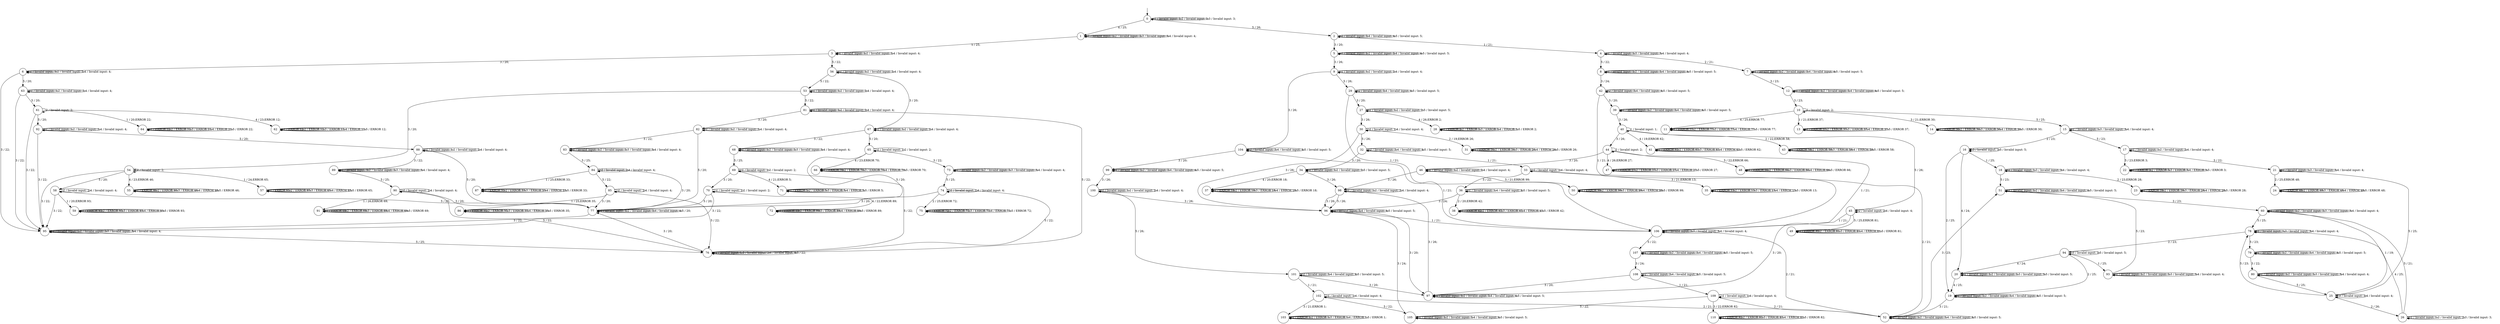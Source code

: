 digraph g {
__start0 [label="" shape="none"];

	s0 [shape="circle" label="0"];
	s1 [shape="circle" label="1"];
	s2 [shape="circle" label="2"];
	s3 [shape="circle" label="3"];
	s4 [shape="circle" label="4"];
	s5 [shape="circle" label="5"];
	s6 [shape="circle" label="6"];
	s7 [shape="circle" label="7"];
	s8 [shape="circle" label="8"];
	s9 [shape="circle" label="9"];
	s10 [shape="circle" label="10"];
	s11 [shape="circle" label="11"];
	s12 [shape="circle" label="12"];
	s13 [shape="circle" label="13"];
	s14 [shape="circle" label="14"];
	s15 [shape="circle" label="15"];
	s16 [shape="circle" label="16"];
	s17 [shape="circle" label="17"];
	s18 [shape="circle" label="18"];
	s19 [shape="circle" label="19"];
	s20 [shape="circle" label="20"];
	s21 [shape="circle" label="21"];
	s22 [shape="circle" label="22"];
	s23 [shape="circle" label="23"];
	s24 [shape="circle" label="24"];
	s25 [shape="circle" label="25"];
	s26 [shape="circle" label="26"];
	s27 [shape="circle" label="27"];
	s28 [shape="circle" label="28"];
	s29 [shape="circle" label="29"];
	s30 [shape="circle" label="30"];
	s31 [shape="circle" label="31"];
	s32 [shape="circle" label="32"];
	s33 [shape="circle" label="33"];
	s34 [shape="circle" label="34"];
	s35 [shape="circle" label="35"];
	s36 [shape="circle" label="36"];
	s37 [shape="circle" label="37"];
	s38 [shape="circle" label="38"];
	s39 [shape="circle" label="39"];
	s40 [shape="circle" label="40"];
	s41 [shape="circle" label="41"];
	s42 [shape="circle" label="42"];
	s43 [shape="circle" label="43"];
	s44 [shape="circle" label="44"];
	s45 [shape="circle" label="45"];
	s46 [shape="circle" label="46"];
	s47 [shape="circle" label="47"];
	s48 [shape="circle" label="48"];
	s49 [shape="circle" label="49"];
	s50 [shape="circle" label="50"];
	s51 [shape="circle" label="51"];
	s52 [shape="circle" label="52"];
	s53 [shape="circle" label="53"];
	s54 [shape="circle" label="54"];
	s55 [shape="circle" label="55"];
	s56 [shape="circle" label="56"];
	s57 [shape="circle" label="57"];
	s58 [shape="circle" label="58"];
	s59 [shape="circle" label="59"];
	s60 [shape="circle" label="60"];
	s61 [shape="circle" label="61"];
	s62 [shape="circle" label="62"];
	s63 [shape="circle" label="63"];
	s64 [shape="circle" label="64"];
	s65 [shape="circle" label="65"];
	s66 [shape="circle" label="66"];
	s67 [shape="circle" label="67"];
	s68 [shape="circle" label="68"];
	s69 [shape="circle" label="69"];
	s70 [shape="circle" label="70"];
	s71 [shape="circle" label="71"];
	s72 [shape="circle" label="72"];
	s73 [shape="circle" label="73"];
	s74 [shape="circle" label="74"];
	s75 [shape="circle" label="75"];
	s76 [shape="circle" label="76"];
	s77 [shape="circle" label="77"];
	s78 [shape="circle" label="78"];
	s79 [shape="circle" label="79"];
	s80 [shape="circle" label="80"];
	s81 [shape="circle" label="81"];
	s82 [shape="circle" label="82"];
	s83 [shape="circle" label="83"];
	s84 [shape="circle" label="84"];
	s85 [shape="circle" label="85"];
	s86 [shape="circle" label="86"];
	s87 [shape="circle" label="87"];
	s88 [shape="circle" label="88"];
	s89 [shape="circle" label="89"];
	s90 [shape="circle" label="90"];
	s91 [shape="circle" label="91"];
	s92 [shape="circle" label="92"];
	s93 [shape="circle" label="93"];
	s94 [shape="circle" label="94"];
	s95 [shape="circle" label="95"];
	s96 [shape="circle" label="96"];
	s97 [shape="circle" label="97"];
	s98 [shape="circle" label="98"];
	s99 [shape="circle" label="99"];
	s100 [shape="circle" label="100"];
	s101 [shape="circle" label="101"];
	s102 [shape="circle" label="102"];
	s103 [shape="circle" label="103"];
	s104 [shape="circle" label="104"];
	s105 [shape="circle" label="105"];
	s106 [shape="circle" label="106"];
	s107 [shape="circle" label="107"];
	s108 [shape="circle" label="108"];
	s109 [shape="circle" label="109"];
	s110 [shape="circle" label="110"];
	s0 -> s0 [label="1 / Invalid input: 1;"];
	s0 -> s0 [label="2 / Invalid input: 2;"];
	s0 -> s0 [label="3 / Invalid input: 3;"];
	s0 -> s1 [label="4 / 25;"];
	s0 -> s2 [label="5 / 26;"];
	s1 -> s1 [label="1 / Invalid input: 1;"];
	s1 -> s1 [label="2 / Invalid input: 2;"];
	s1 -> s1 [label="3 / Invalid input: 3;"];
	s1 -> s1 [label="4 / Invalid input: 4;"];
	s1 -> s3 [label="5 / 25;"];
	s2 -> s4 [label="1 / 21;"];
	s2 -> s2 [label="2 / Invalid input: 2;"];
	s2 -> s5 [label="3 / 20;"];
	s2 -> s2 [label="4 / Invalid input: 4;"];
	s2 -> s2 [label="5 / Invalid input: 5;"];
	s3 -> s3 [label="1 / Invalid input: 1;"];
	s3 -> s3 [label="2 / Invalid input: 2;"];
	s3 -> s6 [label="3 / 20;"];
	s3 -> s3 [label="4 / Invalid input: 4;"];
	s3 -> s56 [label="5 / 22;"];
	s4 -> s4 [label="1 / Invalid input: 1;"];
	s4 -> s7 [label="2 / 21;"];
	s4 -> s4 [label="3 / Invalid input: 3;"];
	s4 -> s4 [label="4 / Invalid input: 4;"];
	s4 -> s8 [label="5 / 22;"];
	s5 -> s5 [label="1 / Invalid input: 1;"];
	s5 -> s5 [label="2 / Invalid input: 2;"];
	s5 -> s9 [label="3 / 26;"];
	s5 -> s5 [label="4 / Invalid input: 4;"];
	s5 -> s5 [label="5 / Invalid input: 5;"];
	s6 -> s6 [label="1 / Invalid input: 1;"];
	s6 -> s6 [label="2 / Invalid input: 2;"];
	s6 -> s95 [label="3 / 22;"];
	s6 -> s6 [label="4 / Invalid input: 4;"];
	s6 -> s63 [label="5 / 20;"];
	s7 -> s7 [label="1 / Invalid input: 1;"];
	s7 -> s7 [label="2 / Invalid input: 2;"];
	s7 -> s12 [label="3 / 23;"];
	s7 -> s7 [label="4 / Invalid input: 4;"];
	s7 -> s7 [label="5 / Invalid input: 5;"];
	s8 -> s8 [label="1 / Invalid input: 1;"];
	s8 -> s8 [label="2 / Invalid input: 2;"];
	s8 -> s42 [label="3 / 24;"];
	s8 -> s8 [label="4 / Invalid input: 4;"];
	s8 -> s8 [label="5 / Invalid input: 5;"];
	s9 -> s9 [label="1 / Invalid input: 1;"];
	s9 -> s9 [label="2 / Invalid input: 2;"];
	s9 -> s104 [label="3 / 26;"];
	s9 -> s9 [label="4 / Invalid input: 4;"];
	s9 -> s29 [label="5 / 26;"];
	s10 -> s13 [label="1 / 21;ERROR 37;"];
	s10 -> s10 [label="2 / Invalid input: 2;"];
	s10 -> s14 [label="3 / 21;ERROR 30;"];
	s10 -> s11 [label="4 / 25;ERROR 77;"];
	s10 -> s15 [label="5 / 25;"];
	s11 -> s11 [label="1 / ERROR 77;"];
	s11 -> s11 [label="2 / ERROR 77;"];
	s11 -> s11 [label="3 / ERROR 77;"];
	s11 -> s11 [label="4 / ERROR 77;"];
	s11 -> s11 [label="5 / ERROR 77;"];
	s12 -> s12 [label="1 / Invalid input: 1;"];
	s12 -> s12 [label="2 / Invalid input: 2;"];
	s12 -> s10 [label="3 / 23;"];
	s12 -> s12 [label="4 / Invalid input: 4;"];
	s12 -> s12 [label="5 / Invalid input: 5;"];
	s13 -> s13 [label="1 / ERROR 37;"];
	s13 -> s13 [label="2 / ERROR 37;"];
	s13 -> s13 [label="3 / ERROR 37;"];
	s13 -> s13 [label="4 / ERROR 37;"];
	s13 -> s13 [label="5 / ERROR 37;"];
	s14 -> s14 [label="1 / ERROR 30;"];
	s14 -> s14 [label="2 / ERROR 30;"];
	s14 -> s14 [label="3 / ERROR 30;"];
	s14 -> s14 [label="4 / ERROR 30;"];
	s14 -> s14 [label="5 / ERROR 30;"];
	s15 -> s15 [label="1 / Invalid input: 1;"];
	s15 -> s16 [label="2 / 23;"];
	s15 -> s15 [label="3 / Invalid input: 3;"];
	s15 -> s15 [label="4 / Invalid input: 4;"];
	s15 -> s17 [label="5 / 23;"];
	s16 -> s18 [label="1 / 25;"];
	s16 -> s19 [label="2 / 25;"];
	s16 -> s16 [label="3 / Invalid input: 3;"];
	s16 -> s20 [label="4 / 24;"];
	s16 -> s16 [label="5 / Invalid input: 5;"];
	s17 -> s17 [label="1 / Invalid input: 1;"];
	s17 -> s17 [label="2 / Invalid input: 2;"];
	s17 -> s21 [label="3 / 22;"];
	s17 -> s17 [label="4 / Invalid input: 4;"];
	s17 -> s22 [label="5 / 23;ERROR 3;"];
	s18 -> s18 [label="1 / Invalid input: 1;"];
	s18 -> s23 [label="2 / 23;ERROR 28;"];
	s18 -> s18 [label="3 / Invalid input: 3;"];
	s18 -> s18 [label="4 / Invalid input: 4;"];
	s18 -> s51 [label="5 / 23;"];
	s19 -> s19 [label="1 / Invalid input: 1;"];
	s19 -> s19 [label="2 / Invalid input: 2;"];
	s19 -> s52 [label="3 / 21;"];
	s19 -> s19 [label="4 / Invalid input: 4;"];
	s19 -> s19 [label="5 / Invalid input: 5;"];
	s20 -> s20 [label="1 / Invalid input: 1;"];
	s20 -> s20 [label="2 / Invalid input: 2;"];
	s20 -> s20 [label="3 / Invalid input: 3;"];
	s20 -> s19 [label="4 / 25;"];
	s20 -> s20 [label="5 / Invalid input: 5;"];
	s21 -> s21 [label="1 / Invalid input: 1;"];
	s21 -> s24 [label="2 / 25;ERROR 48;"];
	s21 -> s21 [label="3 / Invalid input: 3;"];
	s21 -> s21 [label="4 / Invalid input: 4;"];
	s21 -> s25 [label="5 / 25;"];
	s22 -> s22 [label="1 / ERROR 3;"];
	s22 -> s22 [label="2 / ERROR 3;"];
	s22 -> s22 [label="3 / ERROR 3;"];
	s22 -> s22 [label="4 / ERROR 3;"];
	s22 -> s22 [label="5 / ERROR 3;"];
	s23 -> s23 [label="1 / ERROR 28;"];
	s23 -> s23 [label="2 / ERROR 28;"];
	s23 -> s23 [label="3 / ERROR 28;"];
	s23 -> s23 [label="4 / ERROR 28;"];
	s23 -> s23 [label="5 / ERROR 28;"];
	s24 -> s24 [label="1 / ERROR 48;"];
	s24 -> s24 [label="2 / ERROR 48;"];
	s24 -> s24 [label="3 / ERROR 48;"];
	s24 -> s24 [label="4 / ERROR 48;"];
	s24 -> s24 [label="5 / ERROR 48;"];
	s25 -> s60 [label="1 / 19;"];
	s25 -> s26 [label="2 / 26;"];
	s25 -> s25 [label="3 / Invalid input: 3;"];
	s25 -> s25 [label="4 / Invalid input: 4;"];
	s25 -> s78 [label="5 / 23;"];
	s26 -> s26 [label="1 / Invalid input: 1;"];
	s26 -> s26 [label="2 / Invalid input: 2;"];
	s26 -> s26 [label="3 / Invalid input: 3;"];
	s26 -> s78 [label="4 / 25;"];
	s26 -> s60 [label="5 / 21;"];
	s27 -> s27 [label="1 / Invalid input: 1;"];
	s27 -> s27 [label="2 / Invalid input: 2;"];
	s27 -> s30 [label="3 / 26;"];
	s27 -> s28 [label="4 / 26;ERROR 2;"];
	s27 -> s27 [label="5 / Invalid input: 5;"];
	s28 -> s28 [label="1 / ERROR 2;"];
	s28 -> s28 [label="2 / ERROR 2;"];
	s28 -> s28 [label="3 / ERROR 2;"];
	s28 -> s28 [label="4 / ERROR 2;"];
	s28 -> s28 [label="5 / ERROR 2;"];
	s29 -> s106 [label="1 / 21;"];
	s29 -> s29 [label="2 / Invalid input: 2;"];
	s29 -> s27 [label="3 / 20;"];
	s29 -> s29 [label="4 / Invalid input: 4;"];
	s29 -> s29 [label="5 / Invalid input: 5;"];
	s30 -> s30 [label="1 / Invalid input: 1;"];
	s30 -> s31 [label="2 / 19;ERROR 26;"];
	s30 -> s96 [label="3 / 26;"];
	s30 -> s30 [label="4 / Invalid input: 4;"];
	s30 -> s32 [label="5 / 26;"];
	s31 -> s31 [label="1 / ERROR 26;"];
	s31 -> s31 [label="2 / ERROR 26;"];
	s31 -> s31 [label="3 / ERROR 26;"];
	s31 -> s31 [label="4 / ERROR 26;"];
	s31 -> s31 [label="5 / ERROR 26;"];
	s32 -> s33 [label="1 / 21;"];
	s32 -> s32 [label="2 / Invalid input: 2;"];
	s32 -> s34 [label="3 / 20;"];
	s32 -> s32 [label="4 / Invalid input: 4;"];
	s32 -> s32 [label="5 / Invalid input: 5;"];
	s33 -> s33 [label="1 / Invalid input: 1;"];
	s33 -> s52 [label="2 / 21;"];
	s33 -> s35 [label="3 / 21;ERROR 13;"];
	s33 -> s33 [label="4 / Invalid input: 4;"];
	s33 -> s36 [label="5 / 22;"];
	s34 -> s34 [label="1 / Invalid input: 1;"];
	s34 -> s34 [label="2 / Invalid input: 2;"];
	s34 -> s98 [label="3 / 26;"];
	s34 -> s37 [label="4 / 20;ERROR 18;"];
	s34 -> s34 [label="5 / Invalid input: 5;"];
	s35 -> s35 [label="1 / ERROR 13;"];
	s35 -> s35 [label="2 / ERROR 13;"];
	s35 -> s35 [label="3 / ERROR 13;"];
	s35 -> s35 [label="4 / ERROR 13;"];
	s35 -> s35 [label="5 / ERROR 13;"];
	s36 -> s36 [label="1 / Invalid input: 1;"];
	s36 -> s38 [label="2 / 20;ERROR 42;"];
	s36 -> s96 [label="3 / 24;"];
	s36 -> s36 [label="4 / Invalid input: 4;"];
	s36 -> s36 [label="5 / Invalid input: 5;"];
	s37 -> s37 [label="1 / ERROR 18;"];
	s37 -> s37 [label="2 / ERROR 18;"];
	s37 -> s37 [label="3 / ERROR 18;"];
	s37 -> s37 [label="4 / ERROR 18;"];
	s37 -> s37 [label="5 / ERROR 18;"];
	s38 -> s38 [label="1 / ERROR 42;"];
	s38 -> s38 [label="2 / ERROR 42;"];
	s38 -> s38 [label="3 / ERROR 42;"];
	s38 -> s38 [label="4 / ERROR 42;"];
	s38 -> s38 [label="5 / ERROR 42;"];
	s39 -> s39 [label="1 / Invalid input: 1;"];
	s39 -> s39 [label="2 / Invalid input: 2;"];
	s39 -> s40 [label="3 / 26;"];
	s39 -> s39 [label="4 / Invalid input: 4;"];
	s39 -> s39 [label="5 / Invalid input: 5;"];
	s40 -> s40 [label="1 / Invalid input: 1;"];
	s40 -> s43 [label="2 / 22;ERROR 58;"];
	s40 -> s44 [label="3 / 26;"];
	s40 -> s41 [label="4 / 19;ERROR 62;"];
	s40 -> s45 [label="5 / 26;"];
	s41 -> s41 [label="1 / ERROR 62;"];
	s41 -> s41 [label="2 / ERROR 62;"];
	s41 -> s41 [label="3 / ERROR 62;"];
	s41 -> s41 [label="4 / ERROR 62;"];
	s41 -> s41 [label="5 / ERROR 62;"];
	s42 -> s106 [label="1 / 21;"];
	s42 -> s42 [label="2 / Invalid input: 2;"];
	s42 -> s39 [label="3 / 20;"];
	s42 -> s42 [label="4 / Invalid input: 4;"];
	s42 -> s42 [label="5 / Invalid input: 5;"];
	s43 -> s43 [label="1 / ERROR 58;"];
	s43 -> s43 [label="2 / ERROR 58;"];
	s43 -> s43 [label="3 / ERROR 58;"];
	s43 -> s43 [label="4 / ERROR 58;"];
	s43 -> s43 [label="5 / ERROR 58;"];
	s44 -> s106 [label="1 / 21;"];
	s44 -> s44 [label="2 / Invalid input: 2;"];
	s44 -> s46 [label="3 / 20;"];
	s44 -> s47 [label="4 / 26;ERROR 27;"];
	s44 -> s48 [label="5 / 22;ERROR 66;"];
	s45 -> s106 [label="1 / 21;"];
	s45 -> s45 [label="2 / Invalid input: 2;"];
	s45 -> s97 [label="3 / 20;"];
	s45 -> s45 [label="4 / Invalid input: 4;"];
	s45 -> s49 [label="5 / 25;ERROR 81;"];
	s46 -> s46 [label="1 / Invalid input: 1;"];
	s46 -> s46 [label="2 / Invalid input: 2;"];
	s46 -> s98 [label="3 / 26;"];
	s46 -> s46 [label="4 / Invalid input: 4;"];
	s46 -> s50 [label="5 / 21;ERROR 99;"];
	s47 -> s47 [label="1 / ERROR 27;"];
	s47 -> s47 [label="2 / ERROR 27;"];
	s47 -> s47 [label="3 / ERROR 27;"];
	s47 -> s47 [label="4 / ERROR 27;"];
	s47 -> s47 [label="5 / ERROR 27;"];
	s48 -> s48 [label="1 / ERROR 66;"];
	s48 -> s48 [label="2 / ERROR 66;"];
	s48 -> s48 [label="3 / ERROR 66;"];
	s48 -> s48 [label="4 / ERROR 66;"];
	s48 -> s48 [label="5 / ERROR 66;"];
	s49 -> s49 [label="1 / ERROR 81;"];
	s49 -> s49 [label="2 / ERROR 81;"];
	s49 -> s49 [label="3 / ERROR 81;"];
	s49 -> s49 [label="4 / ERROR 81;"];
	s49 -> s49 [label="5 / ERROR 81;"];
	s50 -> s50 [label="1 / ERROR 99;"];
	s50 -> s50 [label="2 / ERROR 99;"];
	s50 -> s50 [label="3 / ERROR 99;"];
	s50 -> s50 [label="4 / ERROR 99;"];
	s50 -> s50 [label="5 / ERROR 99;"];
	s51 -> s51 [label="1 / Invalid input: 1;"];
	s51 -> s51 [label="2 / Invalid input: 2;"];
	s51 -> s60 [label="3 / 23;"];
	s51 -> s51 [label="4 / Invalid input: 4;"];
	s51 -> s51 [label="5 / Invalid input: 5;"];
	s52 -> s52 [label="1 / Invalid input: 1;"];
	s52 -> s52 [label="2 / Invalid input: 2;"];
	s52 -> s51 [label="3 / 23;"];
	s52 -> s52 [label="4 / Invalid input: 4;"];
	s52 -> s52 [label="5 / Invalid input: 5;"];
	s53 -> s53 [label="1 / Invalid input: 1;"];
	s53 -> s53 [label="2 / Invalid input: 2;"];
	s53 -> s54 [label="3 / 20;"];
	s53 -> s53 [label="4 / Invalid input: 4;"];
	s53 -> s81 [label="5 / 22;"];
	s54 -> s57 [label="1 / 24;ERROR 65;"];
	s54 -> s54 [label="2 / Invalid input: 2;"];
	s54 -> s95 [label="3 / 22;"];
	s54 -> s55 [label="4 / 23;ERROR 46;"];
	s54 -> s58 [label="5 / 20;"];
	s55 -> s55 [label="1 / ERROR 46;"];
	s55 -> s55 [label="2 / ERROR 46;"];
	s55 -> s55 [label="3 / ERROR 46;"];
	s55 -> s55 [label="4 / ERROR 46;"];
	s55 -> s55 [label="5 / ERROR 46;"];
	s56 -> s56 [label="1 / Invalid input: 1;"];
	s56 -> s56 [label="2 / Invalid input: 2;"];
	s56 -> s67 [label="3 / 20;"];
	s56 -> s56 [label="4 / Invalid input: 4;"];
	s56 -> s53 [label="5 / 22;"];
	s57 -> s57 [label="1 / ERROR 65;"];
	s57 -> s57 [label="2 / ERROR 65;"];
	s57 -> s57 [label="3 / ERROR 65;"];
	s57 -> s57 [label="4 / ERROR 65;"];
	s57 -> s57 [label="5 / ERROR 65;"];
	s58 -> s59 [label="1 / 20;ERROR 93;"];
	s58 -> s58 [label="2 / Invalid input: 2;"];
	s58 -> s95 [label="3 / 22;"];
	s58 -> s58 [label="4 / Invalid input: 4;"];
	s58 -> s77 [label="5 / 20;"];
	s59 -> s59 [label="1 / ERROR 93;"];
	s59 -> s59 [label="2 / ERROR 93;"];
	s59 -> s59 [label="3 / ERROR 93;"];
	s59 -> s59 [label="4 / ERROR 93;"];
	s59 -> s59 [label="5 / ERROR 93;"];
	s60 -> s60 [label="1 / Invalid input: 1;"];
	s60 -> s60 [label="2 / Invalid input: 2;"];
	s60 -> s60 [label="3 / Invalid input: 3;"];
	s60 -> s60 [label="4 / Invalid input: 4;"];
	s60 -> s78 [label="5 / 25;"];
	s61 -> s64 [label="1 / 20;ERROR 22;"];
	s61 -> s61 [label="2 / Invalid input: 2;"];
	s61 -> s95 [label="3 / 22;"];
	s61 -> s62 [label="4 / 23;ERROR 12;"];
	s61 -> s92 [label="5 / 20;"];
	s62 -> s62 [label="1 / ERROR 12;"];
	s62 -> s62 [label="2 / ERROR 12;"];
	s62 -> s62 [label="3 / ERROR 12;"];
	s62 -> s62 [label="4 / ERROR 12;"];
	s62 -> s62 [label="5 / ERROR 12;"];
	s63 -> s63 [label="1 / Invalid input: 1;"];
	s63 -> s63 [label="2 / Invalid input: 2;"];
	s63 -> s95 [label="3 / 22;"];
	s63 -> s63 [label="4 / Invalid input: 4;"];
	s63 -> s61 [label="5 / 20;"];
	s64 -> s64 [label="1 / ERROR 22;"];
	s64 -> s64 [label="2 / ERROR 22;"];
	s64 -> s64 [label="3 / ERROR 22;"];
	s64 -> s64 [label="4 / ERROR 22;"];
	s64 -> s64 [label="5 / ERROR 22;"];
	s65 -> s65 [label="1 / Invalid input: 1;"];
	s65 -> s65 [label="2 / Invalid input: 2;"];
	s65 -> s73 [label="3 / 22;"];
	s65 -> s66 [label="4 / 23;ERROR 70;"];
	s65 -> s77 [label="5 / 20;"];
	s66 -> s66 [label="1 / ERROR 70;"];
	s66 -> s66 [label="2 / ERROR 70;"];
	s66 -> s66 [label="3 / ERROR 70;"];
	s66 -> s66 [label="4 / ERROR 70;"];
	s66 -> s66 [label="5 / ERROR 70;"];
	s67 -> s67 [label="1 / Invalid input: 1;"];
	s67 -> s67 [label="2 / Invalid input: 2;"];
	s67 -> s68 [label="3 / 22;"];
	s67 -> s67 [label="4 / Invalid input: 4;"];
	s67 -> s65 [label="5 / 20;"];
	s68 -> s68 [label="1 / Invalid input: 1;"];
	s68 -> s68 [label="2 / Invalid input: 2;"];
	s68 -> s68 [label="3 / Invalid input: 3;"];
	s68 -> s68 [label="4 / Invalid input: 4;"];
	s68 -> s69 [label="5 / 25;"];
	s69 -> s69 [label="1 / Invalid input: 1;"];
	s69 -> s69 [label="2 / Invalid input: 2;"];
	s69 -> s70 [label="3 / 20;"];
	s69 -> s71 [label="4 / 21;ERROR 5;"];
	s69 -> s76 [label="5 / 22;"];
	s70 -> s70 [label="1 / Invalid input: 1;"];
	s70 -> s70 [label="2 / Invalid input: 2;"];
	s70 -> s95 [label="3 / 22;"];
	s70 -> s72 [label="4 / 22;ERROR 89;"];
	s70 -> s77 [label="5 / 20;"];
	s71 -> s71 [label="1 / ERROR 5;"];
	s71 -> s71 [label="2 / ERROR 5;"];
	s71 -> s71 [label="3 / ERROR 5;"];
	s71 -> s71 [label="4 / ERROR 5;"];
	s71 -> s71 [label="5 / ERROR 5;"];
	s72 -> s72 [label="1 / ERROR 89;"];
	s72 -> s72 [label="2 / ERROR 89;"];
	s72 -> s72 [label="3 / ERROR 89;"];
	s72 -> s72 [label="4 / ERROR 89;"];
	s72 -> s72 [label="5 / ERROR 89;"];
	s73 -> s73 [label="1 / Invalid input: 1;"];
	s73 -> s73 [label="2 / Invalid input: 2;"];
	s73 -> s73 [label="3 / Invalid input: 3;"];
	s73 -> s73 [label="4 / Invalid input: 4;"];
	s73 -> s74 [label="5 / 25;"];
	s74 -> s74 [label="1 / Invalid input: 1;"];
	s74 -> s75 [label="2 / 25;ERROR 72;"];
	s74 -> s77 [label="3 / 20;"];
	s74 -> s74 [label="4 / Invalid input: 4;"];
	s74 -> s76 [label="5 / 22;"];
	s75 -> s75 [label="1 / ERROR 72;"];
	s75 -> s75 [label="2 / ERROR 72;"];
	s75 -> s75 [label="3 / ERROR 72;"];
	s75 -> s75 [label="4 / ERROR 72;"];
	s75 -> s75 [label="5 / ERROR 72;"];
	s76 -> s76 [label="1 / Invalid input: 1;"];
	s76 -> s76 [label="2 / Invalid input: 2;"];
	s76 -> s77 [label="3 / 20;"];
	s76 -> s76 [label="4 / Invalid input: 4;"];
	s76 -> s76 [label="5 / 22;"];
	s77 -> s77 [label="1 / Invalid input: 1;"];
	s77 -> s77 [label="2 / Invalid input: 2;"];
	s77 -> s95 [label="3 / 22;"];
	s77 -> s77 [label="4 / Invalid input: 4;"];
	s77 -> s77 [label="5 / 20;"];
	s78 -> s78 [label="1 / Invalid input: 1;"];
	s78 -> s94 [label="2 / 23;"];
	s78 -> s78 [label="3 / Invalid input: 3;"];
	s78 -> s78 [label="4 / Invalid input: 4;"];
	s78 -> s79 [label="5 / 23;"];
	s79 -> s79 [label="1 / Invalid input: 1;"];
	s79 -> s79 [label="2 / Invalid input: 2;"];
	s79 -> s80 [label="3 / 22;"];
	s79 -> s79 [label="4 / Invalid input: 4;"];
	s79 -> s79 [label="5 / Invalid input: 5;"];
	s80 -> s80 [label="1 / Invalid input: 1;"];
	s80 -> s80 [label="2 / Invalid input: 2;"];
	s80 -> s80 [label="3 / Invalid input: 3;"];
	s80 -> s80 [label="4 / Invalid input: 4;"];
	s80 -> s25 [label="5 / 25;"];
	s81 -> s81 [label="1 / Invalid input: 1;"];
	s81 -> s81 [label="2 / Invalid input: 2;"];
	s81 -> s82 [label="3 / 20;"];
	s81 -> s81 [label="4 / Invalid input: 4;"];
	s81 -> s76 [label="5 / 22;"];
	s82 -> s82 [label="1 / Invalid input: 1;"];
	s82 -> s82 [label="2 / Invalid input: 2;"];
	s82 -> s83 [label="3 / 22;"];
	s82 -> s82 [label="4 / Invalid input: 4;"];
	s82 -> s77 [label="5 / 20;"];
	s83 -> s83 [label="1 / Invalid input: 1;"];
	s83 -> s83 [label="2 / Invalid input: 2;"];
	s83 -> s83 [label="3 / Invalid input: 3;"];
	s83 -> s83 [label="4 / Invalid input: 4;"];
	s83 -> s84 [label="5 / 25;"];
	s84 -> s87 [label="1 / 25;ERROR 33;"];
	s84 -> s84 [label="2 / Invalid input: 2;"];
	s84 -> s77 [label="3 / 20;"];
	s84 -> s84 [label="4 / Invalid input: 4;"];
	s84 -> s85 [label="5 / 22;"];
	s85 -> s86 [label="1 / 25;ERROR 35;"];
	s85 -> s85 [label="2 / Invalid input: 2;"];
	s85 -> s77 [label="3 / 20;"];
	s85 -> s85 [label="4 / Invalid input: 4;"];
	s85 -> s76 [label="5 / 22;"];
	s86 -> s86 [label="1 / ERROR 35;"];
	s86 -> s86 [label="2 / ERROR 35;"];
	s86 -> s86 [label="3 / ERROR 35;"];
	s86 -> s86 [label="4 / ERROR 35;"];
	s86 -> s86 [label="5 / ERROR 35;"];
	s87 -> s87 [label="1 / ERROR 33;"];
	s87 -> s87 [label="2 / ERROR 33;"];
	s87 -> s87 [label="3 / ERROR 33;"];
	s87 -> s87 [label="4 / ERROR 33;"];
	s87 -> s87 [label="5 / ERROR 33;"];
	s88 -> s88 [label="1 / Invalid input: 1;"];
	s88 -> s88 [label="2 / Invalid input: 2;"];
	s88 -> s89 [label="3 / 22;"];
	s88 -> s88 [label="4 / Invalid input: 4;"];
	s88 -> s77 [label="5 / 20;"];
	s89 -> s89 [label="1 / Invalid input: 1;"];
	s89 -> s89 [label="2 / Invalid input: 2;"];
	s89 -> s89 [label="3 / Invalid input: 3;"];
	s89 -> s89 [label="4 / Invalid input: 4;"];
	s89 -> s90 [label="5 / 25;"];
	s90 -> s91 [label="1 / 26;ERROR 69;"];
	s90 -> s90 [label="2 / Invalid input: 2;"];
	s90 -> s77 [label="3 / 20;"];
	s90 -> s90 [label="4 / Invalid input: 4;"];
	s90 -> s76 [label="5 / 22;"];
	s91 -> s91 [label="1 / ERROR 69;"];
	s91 -> s91 [label="2 / ERROR 69;"];
	s91 -> s91 [label="3 / ERROR 69;"];
	s91 -> s91 [label="4 / ERROR 69;"];
	s91 -> s91 [label="5 / ERROR 69;"];
	s92 -> s92 [label="1 / Invalid input: 1;"];
	s92 -> s92 [label="2 / Invalid input: 2;"];
	s92 -> s95 [label="3 / 22;"];
	s92 -> s92 [label="4 / Invalid input: 4;"];
	s92 -> s88 [label="5 / 20;"];
	s93 -> s93 [label="1 / Invalid input: 1;"];
	s93 -> s93 [label="2 / Invalid input: 2;"];
	s93 -> s93 [label="3 / Invalid input: 3;"];
	s93 -> s93 [label="4 / Invalid input: 4;"];
	s93 -> s51 [label="5 / 23;"];
	s94 -> s93 [label="1 / 25;"];
	s94 -> s19 [label="2 / 25;"];
	s94 -> s94 [label="3 / Invalid input: 3;"];
	s94 -> s20 [label="4 / 24;"];
	s94 -> s94 [label="5 / Invalid input: 5;"];
	s95 -> s95 [label="1 / Invalid input: 1;"];
	s95 -> s95 [label="2 / Invalid input: 2;"];
	s95 -> s95 [label="3 / Invalid input: 3;"];
	s95 -> s95 [label="4 / Invalid input: 4;"];
	s95 -> s76 [label="5 / 25;"];
	s96 -> s106 [label="1 / 21;"];
	s96 -> s96 [label="2 / Invalid input: 2;"];
	s96 -> s97 [label="3 / 20;"];
	s96 -> s96 [label="4 / Invalid input: 4;"];
	s96 -> s96 [label="5 / Invalid input: 5;"];
	s97 -> s97 [label="1 / Invalid input: 1;"];
	s97 -> s97 [label="2 / Invalid input: 2;"];
	s97 -> s98 [label="3 / 26;"];
	s97 -> s97 [label="4 / Invalid input: 4;"];
	s97 -> s97 [label="5 / Invalid input: 5;"];
	s98 -> s98 [label="1 / Invalid input: 1;"];
	s98 -> s98 [label="2 / Invalid input: 2;"];
	s98 -> s96 [label="3 / 26;"];
	s98 -> s98 [label="4 / Invalid input: 4;"];
	s98 -> s96 [label="5 / 26;"];
	s99 -> s99 [label="1 / Invalid input: 1;"];
	s99 -> s99 [label="2 / Invalid input: 2;"];
	s99 -> s100 [label="3 / 26;"];
	s99 -> s99 [label="4 / Invalid input: 4;"];
	s99 -> s99 [label="5 / Invalid input: 5;"];
	s100 -> s100 [label="1 / Invalid input: 1;"];
	s100 -> s100 [label="2 / Invalid input: 2;"];
	s100 -> s96 [label="3 / 26;"];
	s100 -> s100 [label="4 / Invalid input: 4;"];
	s100 -> s101 [label="5 / 26;"];
	s101 -> s102 [label="1 / 21;"];
	s101 -> s101 [label="2 / Invalid input: 2;"];
	s101 -> s97 [label="3 / 20;"];
	s101 -> s101 [label="4 / Invalid input: 4;"];
	s101 -> s101 [label="5 / Invalid input: 5;"];
	s102 -> s102 [label="1 / Invalid input: 1;"];
	s102 -> s52 [label="2 / 21;"];
	s102 -> s103 [label="3 / 21;ERROR 1;"];
	s102 -> s102 [label="4 / Invalid input: 4;"];
	s102 -> s105 [label="5 / 22;"];
	s103 -> s103 [label="1 / ERROR 1;"];
	s103 -> s103 [label="2 / ERROR 1;"];
	s103 -> s103 [label="3 / ERROR 1;"];
	s103 -> s103 [label="4 / ERROR 1;"];
	s103 -> s103 [label="5 / ERROR 1;"];
	s104 -> s106 [label="1 / 21;"];
	s104 -> s104 [label="2 / Invalid input: 2;"];
	s104 -> s99 [label="3 / 20;"];
	s104 -> s104 [label="4 / Invalid input: 4;"];
	s104 -> s104 [label="5 / Invalid input: 5;"];
	s105 -> s105 [label="1 / Invalid input: 1;"];
	s105 -> s105 [label="2 / Invalid input: 2;"];
	s105 -> s96 [label="3 / 24;"];
	s105 -> s105 [label="4 / Invalid input: 4;"];
	s105 -> s105 [label="5 / Invalid input: 5;"];
	s106 -> s106 [label="1 / Invalid input: 1;"];
	s106 -> s52 [label="2 / 21;"];
	s106 -> s106 [label="3 / Invalid input: 3;"];
	s106 -> s106 [label="4 / Invalid input: 4;"];
	s106 -> s107 [label="5 / 22;"];
	s107 -> s107 [label="1 / Invalid input: 1;"];
	s107 -> s107 [label="2 / Invalid input: 2;"];
	s107 -> s108 [label="3 / 24;"];
	s107 -> s107 [label="4 / Invalid input: 4;"];
	s107 -> s107 [label="5 / Invalid input: 5;"];
	s108 -> s109 [label="1 / 21;"];
	s108 -> s108 [label="2 / Invalid input: 2;"];
	s108 -> s97 [label="3 / 20;"];
	s108 -> s108 [label="4 / Invalid input: 4;"];
	s108 -> s108 [label="5 / Invalid input: 5;"];
	s109 -> s109 [label="1 / Invalid input: 1;"];
	s109 -> s52 [label="2 / 21;"];
	s109 -> s110 [label="3 / 22;ERROR 82;"];
	s109 -> s109 [label="4 / Invalid input: 4;"];
	s109 -> s105 [label="5 / 22;"];
	s110 -> s110 [label="1 / ERROR 82;"];
	s110 -> s110 [label="2 / ERROR 82;"];
	s110 -> s110 [label="3 / ERROR 82;"];
	s110 -> s110 [label="4 / ERROR 82;"];
	s110 -> s110 [label="5 / ERROR 82;"];

__start0 -> s0;
}
